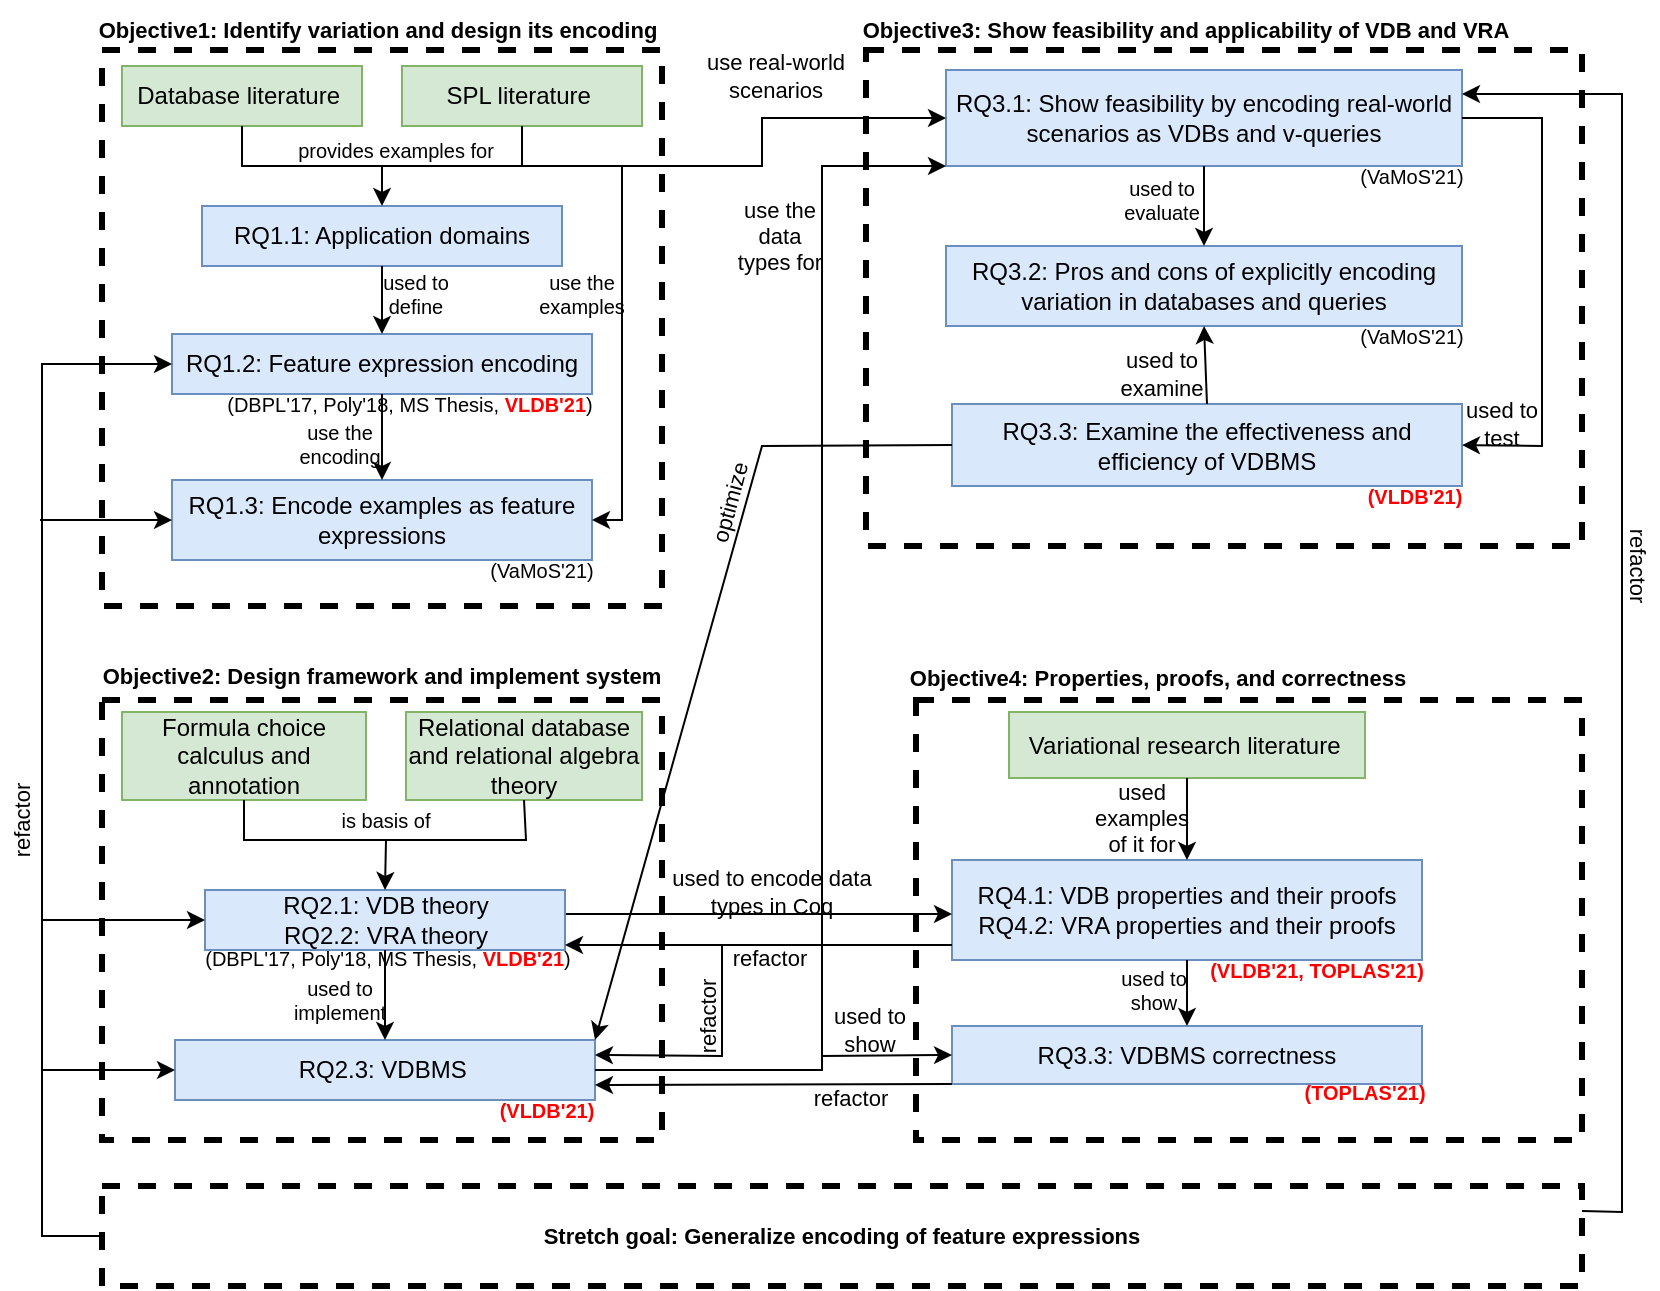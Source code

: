 <mxfile version="13.9.2" type="device"><diagram id="C5RBs43oDa-KdzZeNtuy" name="Page-1"><mxGraphModel dx="898" dy="591" grid="1" gridSize="10" guides="1" tooltips="1" connect="1" arrows="1" fold="1" page="1" pageScale="1" pageWidth="827" pageHeight="1169" math="0" shadow="0"><root><mxCell id="WIyWlLk6GJQsqaUBKTNV-0"/><mxCell id="WIyWlLk6GJQsqaUBKTNV-1" parent="WIyWlLk6GJQsqaUBKTNV-0"/><mxCell id="Ws169OluI7_XO34pGOx2-108" value="&lt;span style=&quot;font-size: 11px ; font-weight: 700&quot;&gt;Stretch goal: Generalize encoding of feature expressions&lt;/span&gt;" style="rounded=0;whiteSpace=wrap;html=1;fontSize=10;dashed=1;glass=0;shadow=0;strokeWidth=3;" vertex="1" parent="WIyWlLk6GJQsqaUBKTNV-1"><mxGeometry x="50" y="640" width="740" height="50" as="geometry"/></mxCell><mxCell id="Ws169OluI7_XO34pGOx2-18" value="" style="rounded=0;whiteSpace=wrap;html=1;fontSize=10;dashed=1;glass=0;shadow=0;strokeWidth=3;" vertex="1" parent="WIyWlLk6GJQsqaUBKTNV-1"><mxGeometry x="50" y="72" width="280" height="278" as="geometry"/></mxCell><mxCell id="Ws169OluI7_XO34pGOx2-0" value="Database literature&amp;nbsp;" style="rounded=0;whiteSpace=wrap;html=1;fillColor=#d5e8d4;strokeColor=#82b366;" vertex="1" parent="WIyWlLk6GJQsqaUBKTNV-1"><mxGeometry x="60" y="80" width="120" height="30" as="geometry"/></mxCell><mxCell id="Ws169OluI7_XO34pGOx2-1" value="SPL literature&amp;nbsp;" style="rounded=0;whiteSpace=wrap;html=1;fillColor=#d5e8d4;strokeColor=#82b366;" vertex="1" parent="WIyWlLk6GJQsqaUBKTNV-1"><mxGeometry x="200" y="80" width="120" height="30" as="geometry"/></mxCell><mxCell id="Ws169OluI7_XO34pGOx2-2" value="RQ1.1: Application domains" style="rounded=0;whiteSpace=wrap;html=1;fillColor=#dae8fc;strokeColor=#6c8ebf;" vertex="1" parent="WIyWlLk6GJQsqaUBKTNV-1"><mxGeometry x="100" y="150" width="180" height="30" as="geometry"/></mxCell><mxCell id="Ws169OluI7_XO34pGOx2-3" value="RQ1.2: Feature expression encoding" style="rounded=0;whiteSpace=wrap;html=1;fillColor=#dae8fc;strokeColor=#6c8ebf;" vertex="1" parent="WIyWlLk6GJQsqaUBKTNV-1"><mxGeometry x="85" y="214" width="210" height="30" as="geometry"/></mxCell><mxCell id="Ws169OluI7_XO34pGOx2-4" value="RQ1.3: Encode examples as&amp;nbsp;feature expressions" style="rounded=0;whiteSpace=wrap;html=1;fillColor=#dae8fc;strokeColor=#6c8ebf;" vertex="1" parent="WIyWlLk6GJQsqaUBKTNV-1"><mxGeometry x="85" y="287" width="210" height="40" as="geometry"/></mxCell><mxCell id="Ws169OluI7_XO34pGOx2-5" value="" style="endArrow=classic;html=1;exitX=0.5;exitY=1;exitDx=0;exitDy=0;entryX=0.5;entryY=0;entryDx=0;entryDy=0;rounded=0;" edge="1" parent="WIyWlLk6GJQsqaUBKTNV-1" source="Ws169OluI7_XO34pGOx2-1" target="Ws169OluI7_XO34pGOx2-2"><mxGeometry width="50" height="50" relative="1" as="geometry"><mxPoint x="390" y="320" as="sourcePoint"/><mxPoint x="440" y="270" as="targetPoint"/><Array as="points"><mxPoint x="260" y="130"/><mxPoint x="190" y="130"/></Array></mxGeometry></mxCell><mxCell id="Ws169OluI7_XO34pGOx2-6" value="" style="endArrow=none;html=1;entryX=0.5;entryY=1;entryDx=0;entryDy=0;rounded=0;" edge="1" parent="WIyWlLk6GJQsqaUBKTNV-1" target="Ws169OluI7_XO34pGOx2-0"><mxGeometry width="50" height="50" relative="1" as="geometry"><mxPoint x="190" y="130" as="sourcePoint"/><mxPoint x="440" y="270" as="targetPoint"/><Array as="points"><mxPoint x="120" y="130"/></Array></mxGeometry></mxCell><mxCell id="Ws169OluI7_XO34pGOx2-7" value="provides examples for" style="text;html=1;strokeColor=none;fillColor=none;align=center;verticalAlign=middle;whiteSpace=wrap;rounded=0;fontSize=10;" vertex="1" parent="WIyWlLk6GJQsqaUBKTNV-1"><mxGeometry x="147" y="112" width="100" height="20" as="geometry"/></mxCell><mxCell id="Ws169OluI7_XO34pGOx2-10" value="" style="endArrow=classic;html=1;fontSize=10;exitX=0.5;exitY=1;exitDx=0;exitDy=0;entryX=0.5;entryY=0;entryDx=0;entryDy=0;" edge="1" parent="WIyWlLk6GJQsqaUBKTNV-1" source="Ws169OluI7_XO34pGOx2-2" target="Ws169OluI7_XO34pGOx2-3"><mxGeometry width="50" height="50" relative="1" as="geometry"><mxPoint x="390" y="280" as="sourcePoint"/><mxPoint x="440" y="230" as="targetPoint"/></mxGeometry></mxCell><mxCell id="Ws169OluI7_XO34pGOx2-11" value="used to define" style="text;html=1;strokeColor=none;fillColor=none;align=center;verticalAlign=middle;whiteSpace=wrap;rounded=0;fontSize=10;" vertex="1" parent="WIyWlLk6GJQsqaUBKTNV-1"><mxGeometry x="187" y="184" width="40" height="20" as="geometry"/></mxCell><mxCell id="Ws169OluI7_XO34pGOx2-13" value="" style="endArrow=classic;html=1;fontSize=10;entryX=1;entryY=0.5;entryDx=0;entryDy=0;rounded=0;" edge="1" parent="WIyWlLk6GJQsqaUBKTNV-1" target="Ws169OluI7_XO34pGOx2-4"><mxGeometry width="50" height="50" relative="1" as="geometry"><mxPoint x="260" y="130" as="sourcePoint"/><mxPoint x="350" y="130" as="targetPoint"/><Array as="points"><mxPoint x="310" y="130"/><mxPoint x="310" y="307"/></Array></mxGeometry></mxCell><mxCell id="Ws169OluI7_XO34pGOx2-14" value="" style="endArrow=classic;html=1;fontSize=10;exitX=0.5;exitY=1;exitDx=0;exitDy=0;" edge="1" parent="WIyWlLk6GJQsqaUBKTNV-1" source="Ws169OluI7_XO34pGOx2-3" target="Ws169OluI7_XO34pGOx2-4"><mxGeometry width="50" height="50" relative="1" as="geometry"><mxPoint x="390" y="260" as="sourcePoint"/><mxPoint x="440" y="210" as="targetPoint"/></mxGeometry></mxCell><mxCell id="Ws169OluI7_XO34pGOx2-15" value="(VaMoS'21)" style="text;html=1;strokeColor=none;fillColor=none;align=center;verticalAlign=middle;whiteSpace=wrap;rounded=0;fontSize=10;" vertex="1" parent="WIyWlLk6GJQsqaUBKTNV-1"><mxGeometry x="245" y="327" width="50" height="10" as="geometry"/></mxCell><mxCell id="Ws169OluI7_XO34pGOx2-16" value="use the encoding" style="text;html=1;strokeColor=none;fillColor=none;align=center;verticalAlign=middle;whiteSpace=wrap;rounded=0;fontSize=10;" vertex="1" parent="WIyWlLk6GJQsqaUBKTNV-1"><mxGeometry x="149" y="259" width="40" height="20" as="geometry"/></mxCell><mxCell id="Ws169OluI7_XO34pGOx2-17" value="use the examples" style="text;html=1;strokeColor=none;fillColor=none;align=center;verticalAlign=middle;whiteSpace=wrap;rounded=0;fontSize=10;" vertex="1" parent="WIyWlLk6GJQsqaUBKTNV-1"><mxGeometry x="270" y="184" width="40" height="20" as="geometry"/></mxCell><mxCell id="Ws169OluI7_XO34pGOx2-19" value="Objective1: Identify variation and design its encoding" style="text;html=1;strokeColor=none;fillColor=none;align=center;verticalAlign=middle;whiteSpace=wrap;rounded=0;shadow=0;glass=0;dashed=1;fontSize=11;fontStyle=1" vertex="1" parent="WIyWlLk6GJQsqaUBKTNV-1"><mxGeometry x="38" y="47" width="300" height="30" as="geometry"/></mxCell><mxCell id="Ws169OluI7_XO34pGOx2-20" value="" style="rounded=0;whiteSpace=wrap;html=1;fontSize=10;dashed=1;glass=0;shadow=0;strokeWidth=3;" vertex="1" parent="WIyWlLk6GJQsqaUBKTNV-1"><mxGeometry x="50" y="397" width="280" height="220" as="geometry"/></mxCell><mxCell id="Ws169OluI7_XO34pGOx2-21" value="Formula choice calculus and&lt;br&gt;annotation" style="rounded=0;whiteSpace=wrap;html=1;fillColor=#d5e8d4;strokeColor=#82b366;" vertex="1" parent="WIyWlLk6GJQsqaUBKTNV-1"><mxGeometry x="60" y="403" width="122" height="44" as="geometry"/></mxCell><mxCell id="Ws169OluI7_XO34pGOx2-22" value="Relational database and relational algebra&lt;br&gt;theory" style="rounded=0;whiteSpace=wrap;html=1;fillColor=#d5e8d4;strokeColor=#82b366;" vertex="1" parent="WIyWlLk6GJQsqaUBKTNV-1"><mxGeometry x="202" y="403" width="118" height="44" as="geometry"/></mxCell><mxCell id="Ws169OluI7_XO34pGOx2-23" value="RQ2.1: VDB theory&lt;br&gt;RQ2.2: VRA theory" style="rounded=0;whiteSpace=wrap;html=1;fillColor=#dae8fc;strokeColor=#6c8ebf;" vertex="1" parent="WIyWlLk6GJQsqaUBKTNV-1"><mxGeometry x="101.5" y="492" width="180" height="30" as="geometry"/></mxCell><mxCell id="Ws169OluI7_XO34pGOx2-24" value="RQ2.3: VDBMS&amp;nbsp;" style="rounded=0;whiteSpace=wrap;html=1;fillColor=#dae8fc;strokeColor=#6c8ebf;" vertex="1" parent="WIyWlLk6GJQsqaUBKTNV-1"><mxGeometry x="86.5" y="567" width="210" height="30" as="geometry"/></mxCell><mxCell id="Ws169OluI7_XO34pGOx2-26" value="" style="endArrow=classic;html=1;exitX=0.5;exitY=1;exitDx=0;exitDy=0;entryX=0.5;entryY=0;entryDx=0;entryDy=0;rounded=0;" edge="1" parent="WIyWlLk6GJQsqaUBKTNV-1" source="Ws169OluI7_XO34pGOx2-22" target="Ws169OluI7_XO34pGOx2-23"><mxGeometry width="50" height="50" relative="1" as="geometry"><mxPoint x="392" y="643" as="sourcePoint"/><mxPoint x="442" y="593" as="targetPoint"/><Array as="points"><mxPoint x="262" y="467"/><mxPoint x="192" y="467"/></Array></mxGeometry></mxCell><mxCell id="Ws169OluI7_XO34pGOx2-27" value="" style="endArrow=none;html=1;entryX=0.5;entryY=1;entryDx=0;entryDy=0;rounded=0;" edge="1" parent="WIyWlLk6GJQsqaUBKTNV-1" target="Ws169OluI7_XO34pGOx2-21"><mxGeometry width="50" height="50" relative="1" as="geometry"><mxPoint x="192" y="467" as="sourcePoint"/><mxPoint x="442" y="593" as="targetPoint"/><Array as="points"><mxPoint x="121" y="467"/></Array></mxGeometry></mxCell><mxCell id="Ws169OluI7_XO34pGOx2-28" value="is basis of" style="text;html=1;strokeColor=none;fillColor=none;align=center;verticalAlign=middle;whiteSpace=wrap;rounded=0;fontSize=10;" vertex="1" parent="WIyWlLk6GJQsqaUBKTNV-1"><mxGeometry x="141.5" y="447" width="100" height="20" as="geometry"/></mxCell><mxCell id="Ws169OluI7_XO34pGOx2-29" value="" style="endArrow=classic;html=1;fontSize=10;exitX=0.5;exitY=1;exitDx=0;exitDy=0;entryX=0.5;entryY=0;entryDx=0;entryDy=0;" edge="1" parent="WIyWlLk6GJQsqaUBKTNV-1" source="Ws169OluI7_XO34pGOx2-23" target="Ws169OluI7_XO34pGOx2-24"><mxGeometry width="50" height="50" relative="1" as="geometry"><mxPoint x="391.5" y="669" as="sourcePoint"/><mxPoint x="441.5" y="619" as="targetPoint"/></mxGeometry></mxCell><mxCell id="Ws169OluI7_XO34pGOx2-30" value="used to implement" style="text;html=1;strokeColor=none;fillColor=none;align=center;verticalAlign=middle;whiteSpace=wrap;rounded=0;fontSize=10;" vertex="1" parent="WIyWlLk6GJQsqaUBKTNV-1"><mxGeometry x="149" y="537" width="40" height="20" as="geometry"/></mxCell><mxCell id="Ws169OluI7_XO34pGOx2-31" value="(VLDB'21)" style="text;html=1;strokeColor=none;fillColor=none;align=center;verticalAlign=middle;whiteSpace=wrap;rounded=0;fontSize=10;fontColor=#FF0000;fontStyle=1" vertex="1" parent="WIyWlLk6GJQsqaUBKTNV-1"><mxGeometry x="248" y="597" width="48.5" height="10" as="geometry"/></mxCell><mxCell id="Ws169OluI7_XO34pGOx2-37" value="Objective2: Design framework and implement system" style="text;html=1;strokeColor=none;fillColor=none;align=center;verticalAlign=middle;whiteSpace=wrap;rounded=0;shadow=0;glass=0;dashed=1;fontSize=11;fontStyle=1" vertex="1" parent="WIyWlLk6GJQsqaUBKTNV-1"><mxGeometry x="40" y="370" width="300" height="30" as="geometry"/></mxCell><mxCell id="Ws169OluI7_XO34pGOx2-38" value="(DBPL'17, Poly'18, MS Thesis, &lt;b&gt;&lt;font color=&quot;#ff0000&quot;&gt;VLDB'21&lt;/font&gt;&lt;/b&gt;)" style="text;html=1;strokeColor=none;fillColor=none;align=center;verticalAlign=middle;whiteSpace=wrap;rounded=0;fontSize=10;" vertex="1" parent="WIyWlLk6GJQsqaUBKTNV-1"><mxGeometry x="100" y="521" width="185.5" height="10" as="geometry"/></mxCell><mxCell id="Ws169OluI7_XO34pGOx2-40" value="" style="rounded=0;whiteSpace=wrap;html=1;fontSize=10;dashed=1;glass=0;shadow=0;strokeWidth=3;" vertex="1" parent="WIyWlLk6GJQsqaUBKTNV-1"><mxGeometry x="432" y="72" width="358" height="248" as="geometry"/></mxCell><mxCell id="Ws169OluI7_XO34pGOx2-43" value="RQ3.1: Show feasibility by encoding real-world scenarios as VDBs and v-queries" style="rounded=0;whiteSpace=wrap;html=1;fillColor=#dae8fc;strokeColor=#6c8ebf;" vertex="1" parent="WIyWlLk6GJQsqaUBKTNV-1"><mxGeometry x="472" y="82" width="258" height="48" as="geometry"/></mxCell><mxCell id="Ws169OluI7_XO34pGOx2-44" value="RQ3.2: Pros and cons of explicitly encoding variation in databases and queries" style="rounded=0;whiteSpace=wrap;html=1;fillColor=#dae8fc;strokeColor=#6c8ebf;" vertex="1" parent="WIyWlLk6GJQsqaUBKTNV-1"><mxGeometry x="472" y="170" width="258" height="40" as="geometry"/></mxCell><mxCell id="Ws169OluI7_XO34pGOx2-45" value="RQ3.3: Examine the effectiveness and efficiency of VDBMS" style="rounded=0;whiteSpace=wrap;html=1;fillColor=#dae8fc;strokeColor=#6c8ebf;" vertex="1" parent="WIyWlLk6GJQsqaUBKTNV-1"><mxGeometry x="475" y="249" width="255" height="41" as="geometry"/></mxCell><mxCell id="Ws169OluI7_XO34pGOx2-49" value="" style="endArrow=classic;html=1;fontSize=10;exitX=0.5;exitY=1;exitDx=0;exitDy=0;entryX=0.5;entryY=0;entryDx=0;entryDy=0;" edge="1" parent="WIyWlLk6GJQsqaUBKTNV-1" source="Ws169OluI7_XO34pGOx2-43" target="Ws169OluI7_XO34pGOx2-44"><mxGeometry width="50" height="50" relative="1" as="geometry"><mxPoint x="772" y="280" as="sourcePoint"/><mxPoint x="822" y="230" as="targetPoint"/></mxGeometry></mxCell><mxCell id="Ws169OluI7_XO34pGOx2-50" value="used to evaluate" style="text;html=1;strokeColor=none;fillColor=none;align=center;verticalAlign=middle;whiteSpace=wrap;rounded=0;fontSize=10;" vertex="1" parent="WIyWlLk6GJQsqaUBKTNV-1"><mxGeometry x="560" y="137" width="40" height="20" as="geometry"/></mxCell><mxCell id="Ws169OluI7_XO34pGOx2-57" value="Objective3: Show feasibility and applicability of VDB and VRA" style="text;html=1;strokeColor=none;fillColor=none;align=center;verticalAlign=middle;whiteSpace=wrap;rounded=0;shadow=0;glass=0;dashed=1;fontSize=11;fontStyle=1" vertex="1" parent="WIyWlLk6GJQsqaUBKTNV-1"><mxGeometry x="427" y="47" width="330" height="30" as="geometry"/></mxCell><mxCell id="Ws169OluI7_XO34pGOx2-60" value="" style="endArrow=classic;html=1;fontSize=11;fontColor=#FF0000;entryX=0;entryY=0.5;entryDx=0;entryDy=0;rounded=0;" edge="1" parent="WIyWlLk6GJQsqaUBKTNV-1" target="Ws169OluI7_XO34pGOx2-43"><mxGeometry width="50" height="50" relative="1" as="geometry"><mxPoint x="310" y="130" as="sourcePoint"/><mxPoint x="440" y="310" as="targetPoint"/><Array as="points"><mxPoint x="380" y="130"/><mxPoint x="380" y="106"/></Array></mxGeometry></mxCell><mxCell id="Ws169OluI7_XO34pGOx2-61" value="use real-world scenarios" style="text;html=1;strokeColor=none;fillColor=none;align=center;verticalAlign=middle;whiteSpace=wrap;rounded=0;shadow=0;glass=0;dashed=1;fontSize=11;" vertex="1" parent="WIyWlLk6GJQsqaUBKTNV-1"><mxGeometry x="347" y="75" width="80" height="20" as="geometry"/></mxCell><mxCell id="Ws169OluI7_XO34pGOx2-62" value="" style="endArrow=classic;html=1;fontSize=11;fontColor=#000000;rounded=0;exitX=1;exitY=0.5;exitDx=0;exitDy=0;entryX=0;entryY=1;entryDx=0;entryDy=0;" edge="1" parent="WIyWlLk6GJQsqaUBKTNV-1" source="Ws169OluI7_XO34pGOx2-24" target="Ws169OluI7_XO34pGOx2-43"><mxGeometry width="50" height="50" relative="1" as="geometry"><mxPoint x="390" y="370" as="sourcePoint"/><mxPoint x="440" y="320" as="targetPoint"/><Array as="points"><mxPoint x="410" y="582"/><mxPoint x="410" y="130"/></Array></mxGeometry></mxCell><mxCell id="Ws169OluI7_XO34pGOx2-63" value="use the data types for" style="text;html=1;strokeColor=none;fillColor=none;align=center;verticalAlign=middle;whiteSpace=wrap;rounded=0;shadow=0;glass=0;dashed=1;fontSize=11;fontColor=#000000;" vertex="1" parent="WIyWlLk6GJQsqaUBKTNV-1"><mxGeometry x="364" y="155" width="50" height="20" as="geometry"/></mxCell><mxCell id="Ws169OluI7_XO34pGOx2-64" value="(VaMoS'21)" style="text;html=1;strokeColor=none;fillColor=none;align=center;verticalAlign=middle;whiteSpace=wrap;rounded=0;fontSize=10;" vertex="1" parent="WIyWlLk6GJQsqaUBKTNV-1"><mxGeometry x="680" y="130" width="50" height="10" as="geometry"/></mxCell><mxCell id="Ws169OluI7_XO34pGOx2-66" value="(VaMoS'21)" style="text;html=1;strokeColor=none;fillColor=none;align=center;verticalAlign=middle;whiteSpace=wrap;rounded=0;fontSize=10;" vertex="1" parent="WIyWlLk6GJQsqaUBKTNV-1"><mxGeometry x="680" y="210" width="50" height="10" as="geometry"/></mxCell><mxCell id="Ws169OluI7_XO34pGOx2-67" value="(VLDB'21)" style="text;html=1;strokeColor=none;fillColor=none;align=center;verticalAlign=middle;whiteSpace=wrap;rounded=0;fontSize=10;fontColor=#FF0000;fontStyle=1" vertex="1" parent="WIyWlLk6GJQsqaUBKTNV-1"><mxGeometry x="681.5" y="290" width="48.5" height="10" as="geometry"/></mxCell><mxCell id="Ws169OluI7_XO34pGOx2-68" value="" style="endArrow=classic;html=1;fontSize=11;fontColor=#000000;rounded=0;exitX=1;exitY=0.5;exitDx=0;exitDy=0;entryX=1;entryY=0.5;entryDx=0;entryDy=0;" edge="1" parent="WIyWlLk6GJQsqaUBKTNV-1" source="Ws169OluI7_XO34pGOx2-43" target="Ws169OluI7_XO34pGOx2-45"><mxGeometry width="50" height="50" relative="1" as="geometry"><mxPoint x="390" y="280" as="sourcePoint"/><mxPoint x="440" y="230" as="targetPoint"/><Array as="points"><mxPoint x="770" y="106"/><mxPoint x="770" y="270"/></Array></mxGeometry></mxCell><mxCell id="Ws169OluI7_XO34pGOx2-69" value="used to test" style="text;html=1;strokeColor=none;fillColor=none;align=center;verticalAlign=middle;whiteSpace=wrap;rounded=0;shadow=0;glass=0;dashed=1;fontSize=11;fontColor=#000000;" vertex="1" parent="WIyWlLk6GJQsqaUBKTNV-1"><mxGeometry x="730" y="249" width="40" height="20" as="geometry"/></mxCell><mxCell id="Ws169OluI7_XO34pGOx2-71" value="" style="endArrow=classic;html=1;fontSize=11;fontColor=#000000;exitX=0.5;exitY=0;exitDx=0;exitDy=0;entryX=0.5;entryY=1;entryDx=0;entryDy=0;" edge="1" parent="WIyWlLk6GJQsqaUBKTNV-1" source="Ws169OluI7_XO34pGOx2-45" target="Ws169OluI7_XO34pGOx2-44"><mxGeometry width="50" height="50" relative="1" as="geometry"><mxPoint x="390" y="270" as="sourcePoint"/><mxPoint x="440" y="220" as="targetPoint"/></mxGeometry></mxCell><mxCell id="Ws169OluI7_XO34pGOx2-72" value="used to examine" style="text;html=1;strokeColor=none;fillColor=none;align=center;verticalAlign=middle;whiteSpace=wrap;rounded=0;shadow=0;glass=0;dashed=1;fontSize=11;fontColor=#000000;" vertex="1" parent="WIyWlLk6GJQsqaUBKTNV-1"><mxGeometry x="560" y="224" width="40" height="20" as="geometry"/></mxCell><mxCell id="Ws169OluI7_XO34pGOx2-73" value="" style="rounded=0;whiteSpace=wrap;html=1;fontSize=10;dashed=1;glass=0;shadow=0;strokeWidth=3;" vertex="1" parent="WIyWlLk6GJQsqaUBKTNV-1"><mxGeometry x="457" y="397" width="333" height="220" as="geometry"/></mxCell><mxCell id="Ws169OluI7_XO34pGOx2-76" value="RQ4.1: VDB properties and their proofs&lt;br&gt;RQ4.2: VRA properties and their proofs" style="rounded=0;whiteSpace=wrap;html=1;fillColor=#dae8fc;strokeColor=#6c8ebf;" vertex="1" parent="WIyWlLk6GJQsqaUBKTNV-1"><mxGeometry x="475" y="477" width="235" height="50" as="geometry"/></mxCell><mxCell id="Ws169OluI7_XO34pGOx2-77" value="RQ3.3: VDBMS correctness" style="rounded=0;whiteSpace=wrap;html=1;fillColor=#dae8fc;strokeColor=#6c8ebf;" vertex="1" parent="WIyWlLk6GJQsqaUBKTNV-1"><mxGeometry x="475" y="560" width="235" height="29" as="geometry"/></mxCell><mxCell id="Ws169OluI7_XO34pGOx2-81" value="" style="endArrow=classic;html=1;fontSize=10;exitX=0.5;exitY=1;exitDx=0;exitDy=0;entryX=0.5;entryY=0;entryDx=0;entryDy=0;" edge="1" parent="WIyWlLk6GJQsqaUBKTNV-1" source="Ws169OluI7_XO34pGOx2-76" target="Ws169OluI7_XO34pGOx2-77"><mxGeometry width="50" height="50" relative="1" as="geometry"><mxPoint x="793.5" y="736" as="sourcePoint"/><mxPoint x="843.5" y="686" as="targetPoint"/></mxGeometry></mxCell><mxCell id="Ws169OluI7_XO34pGOx2-82" value="used to show" style="text;html=1;strokeColor=none;fillColor=none;align=center;verticalAlign=middle;whiteSpace=wrap;rounded=0;fontSize=10;" vertex="1" parent="WIyWlLk6GJQsqaUBKTNV-1"><mxGeometry x="556" y="532" width="40" height="20" as="geometry"/></mxCell><mxCell id="Ws169OluI7_XO34pGOx2-83" value="(TOPLAS'21)" style="text;html=1;strokeColor=none;fillColor=none;align=center;verticalAlign=middle;whiteSpace=wrap;rounded=0;fontSize=10;fontColor=#FF0000;fontStyle=1" vertex="1" parent="WIyWlLk6GJQsqaUBKTNV-1"><mxGeometry x="657" y="588" width="48.5" height="10" as="geometry"/></mxCell><mxCell id="Ws169OluI7_XO34pGOx2-85" value="Objective4: Properties, proofs, and correctness" style="text;html=1;strokeColor=none;fillColor=none;align=center;verticalAlign=middle;whiteSpace=wrap;rounded=0;shadow=0;glass=0;dashed=1;fontSize=11;fontStyle=1" vertex="1" parent="WIyWlLk6GJQsqaUBKTNV-1"><mxGeometry x="446" y="371" width="264" height="30" as="geometry"/></mxCell><mxCell id="Ws169OluI7_XO34pGOx2-86" value="(VLDB'21, TOPLAS'21)" style="text;html=1;strokeColor=none;fillColor=none;align=center;verticalAlign=middle;whiteSpace=wrap;rounded=0;fontSize=10;fontColor=#FF0000;fontStyle=1" vertex="1" parent="WIyWlLk6GJQsqaUBKTNV-1"><mxGeometry x="603" y="527" width="108.5" height="10" as="geometry"/></mxCell><mxCell id="Ws169OluI7_XO34pGOx2-89" value="Variational research literature&amp;nbsp;" style="rounded=0;whiteSpace=wrap;html=1;fillColor=#d5e8d4;strokeColor=#82b366;" vertex="1" parent="WIyWlLk6GJQsqaUBKTNV-1"><mxGeometry x="503.5" y="403" width="178" height="33" as="geometry"/></mxCell><mxCell id="Ws169OluI7_XO34pGOx2-90" value="" style="endArrow=classic;html=1;fontSize=11;fontColor=#000000;exitX=0.5;exitY=1;exitDx=0;exitDy=0;entryX=0.5;entryY=0;entryDx=0;entryDy=0;" edge="1" parent="WIyWlLk6GJQsqaUBKTNV-1" source="Ws169OluI7_XO34pGOx2-89" target="Ws169OluI7_XO34pGOx2-76"><mxGeometry width="50" height="50" relative="1" as="geometry"><mxPoint x="390" y="600" as="sourcePoint"/><mxPoint x="440" y="550" as="targetPoint"/></mxGeometry></mxCell><mxCell id="Ws169OluI7_XO34pGOx2-91" value="used examples of it for" style="text;html=1;strokeColor=none;fillColor=none;align=center;verticalAlign=middle;whiteSpace=wrap;rounded=0;shadow=0;glass=0;dashed=1;fontSize=11;fontColor=#000000;" vertex="1" parent="WIyWlLk6GJQsqaUBKTNV-1"><mxGeometry x="550" y="446" width="40" height="20" as="geometry"/></mxCell><mxCell id="Ws169OluI7_XO34pGOx2-92" value="" style="endArrow=classic;html=1;fontSize=11;fontColor=#000000;entryX=0;entryY=0.5;entryDx=0;entryDy=0;" edge="1" parent="WIyWlLk6GJQsqaUBKTNV-1" target="Ws169OluI7_XO34pGOx2-77"><mxGeometry width="50" height="50" relative="1" as="geometry"><mxPoint x="410" y="575" as="sourcePoint"/><mxPoint x="440" y="540" as="targetPoint"/></mxGeometry></mxCell><mxCell id="Ws169OluI7_XO34pGOx2-93" value="used to show" style="text;html=1;strokeColor=none;fillColor=none;align=center;verticalAlign=middle;whiteSpace=wrap;rounded=0;shadow=0;glass=0;dashed=1;fontSize=11;fontColor=#000000;" vertex="1" parent="WIyWlLk6GJQsqaUBKTNV-1"><mxGeometry x="414" y="552" width="40" height="20" as="geometry"/></mxCell><mxCell id="Ws169OluI7_XO34pGOx2-94" value="refactor&amp;nbsp;" style="text;html=1;strokeColor=none;fillColor=none;align=center;verticalAlign=middle;whiteSpace=wrap;rounded=0;shadow=0;glass=0;dashed=1;fontSize=11;fontColor=#000000;" vertex="1" parent="WIyWlLk6GJQsqaUBKTNV-1"><mxGeometry x="406" y="586" width="40" height="20" as="geometry"/></mxCell><mxCell id="Ws169OluI7_XO34pGOx2-97" value="" style="endArrow=classic;html=1;fontSize=11;fontColor=#000000;exitX=0;exitY=1;exitDx=0;exitDy=0;rounded=0;entryX=1;entryY=0.75;entryDx=0;entryDy=0;" edge="1" parent="WIyWlLk6GJQsqaUBKTNV-1" source="Ws169OluI7_XO34pGOx2-77" target="Ws169OluI7_XO34pGOx2-24"><mxGeometry width="50" height="50" relative="1" as="geometry"><mxPoint x="390" y="580" as="sourcePoint"/><mxPoint x="440" y="530" as="targetPoint"/></mxGeometry></mxCell><mxCell id="Ws169OluI7_XO34pGOx2-99" value="" style="endArrow=classic;html=1;fontSize=11;fontColor=#000000;entryX=0;entryY=0.5;entryDx=0;entryDy=0;" edge="1" parent="WIyWlLk6GJQsqaUBKTNV-1"><mxGeometry width="50" height="50" relative="1" as="geometry"><mxPoint x="282" y="504" as="sourcePoint"/><mxPoint x="475" y="504" as="targetPoint"/></mxGeometry></mxCell><mxCell id="Ws169OluI7_XO34pGOx2-100" value="used to encode data types in Coq" style="text;html=1;strokeColor=none;fillColor=none;align=center;verticalAlign=middle;whiteSpace=wrap;rounded=0;shadow=0;glass=0;dashed=1;fontSize=11;fontColor=#000000;" vertex="1" parent="WIyWlLk6GJQsqaUBKTNV-1"><mxGeometry x="330" y="492" width="110" height="2" as="geometry"/></mxCell><mxCell id="Ws169OluI7_XO34pGOx2-101" value="" style="endArrow=classic;html=1;fontSize=11;fontColor=#000000;exitX=0;exitY=0.75;exitDx=0;exitDy=0;entryX=1;entryY=0.75;entryDx=0;entryDy=0;" edge="1" parent="WIyWlLk6GJQsqaUBKTNV-1"><mxGeometry width="50" height="50" relative="1" as="geometry"><mxPoint x="475" y="519.5" as="sourcePoint"/><mxPoint x="281.5" y="519.5" as="targetPoint"/></mxGeometry></mxCell><mxCell id="Ws169OluI7_XO34pGOx2-102" value="refactor" style="text;html=1;strokeColor=none;fillColor=none;align=center;verticalAlign=middle;whiteSpace=wrap;rounded=0;shadow=0;glass=0;dashed=1;fontSize=11;fontColor=#000000;" vertex="1" parent="WIyWlLk6GJQsqaUBKTNV-1"><mxGeometry x="364" y="516" width="40" height="20" as="geometry"/></mxCell><mxCell id="Ws169OluI7_XO34pGOx2-103" value="" style="endArrow=classic;html=1;fontSize=11;fontColor=#000000;entryX=1;entryY=0.25;entryDx=0;entryDy=0;rounded=0;" edge="1" parent="WIyWlLk6GJQsqaUBKTNV-1" target="Ws169OluI7_XO34pGOx2-24"><mxGeometry width="50" height="50" relative="1" as="geometry"><mxPoint x="360" y="520" as="sourcePoint"/><mxPoint x="440" y="510" as="targetPoint"/><Array as="points"><mxPoint x="360" y="575"/></Array></mxGeometry></mxCell><mxCell id="Ws169OluI7_XO34pGOx2-106" value="refactor" style="text;html=1;strokeColor=none;fillColor=none;align=center;verticalAlign=middle;whiteSpace=wrap;rounded=0;shadow=0;glass=0;dashed=1;fontSize=11;fontColor=#000000;rotation=-90;" vertex="1" parent="WIyWlLk6GJQsqaUBKTNV-1"><mxGeometry x="333" y="545" width="40" height="20" as="geometry"/></mxCell><mxCell id="Ws169OluI7_XO34pGOx2-109" value="" style="endArrow=classic;html=1;fontSize=11;fontColor=#000000;rounded=0;exitX=0;exitY=0.5;exitDx=0;exitDy=0;entryX=0;entryY=0.5;entryDx=0;entryDy=0;" edge="1" parent="WIyWlLk6GJQsqaUBKTNV-1" source="Ws169OluI7_XO34pGOx2-108" target="Ws169OluI7_XO34pGOx2-3"><mxGeometry width="50" height="50" relative="1" as="geometry"><mxPoint x="310" y="500" as="sourcePoint"/><mxPoint x="30" y="320" as="targetPoint"/><Array as="points"><mxPoint x="20" y="665"/><mxPoint x="20" y="229"/></Array></mxGeometry></mxCell><mxCell id="Ws169OluI7_XO34pGOx2-110" value="refactor" style="text;html=1;strokeColor=none;fillColor=none;align=center;verticalAlign=middle;whiteSpace=wrap;rounded=0;shadow=0;glass=0;fontSize=11;fontColor=#000000;rotation=-90;" vertex="1" parent="WIyWlLk6GJQsqaUBKTNV-1"><mxGeometry x="-10" y="447" width="40" height="20" as="geometry"/></mxCell><mxCell id="Ws169OluI7_XO34pGOx2-112" value="" style="endArrow=classic;html=1;fontSize=11;fontColor=#000000;rounded=0;entryX=0;entryY=0.5;entryDx=0;entryDy=0;" edge="1" parent="WIyWlLk6GJQsqaUBKTNV-1" target="Ws169OluI7_XO34pGOx2-23"><mxGeometry width="50" height="50" relative="1" as="geometry"><mxPoint x="20" y="507" as="sourcePoint"/><mxPoint x="270" y="430" as="targetPoint"/></mxGeometry></mxCell><mxCell id="Ws169OluI7_XO34pGOx2-113" value="" style="endArrow=classic;html=1;fontSize=11;fontColor=#000000;rounded=0;entryX=0;entryY=0.5;entryDx=0;entryDy=0;" edge="1" parent="WIyWlLk6GJQsqaUBKTNV-1" target="Ws169OluI7_XO34pGOx2-4"><mxGeometry width="50" height="50" relative="1" as="geometry"><mxPoint x="19" y="307" as="sourcePoint"/><mxPoint x="80" y="307" as="targetPoint"/></mxGeometry></mxCell><mxCell id="Ws169OluI7_XO34pGOx2-114" value="" style="endArrow=classic;html=1;fontSize=11;fontColor=#000000;rounded=0;entryX=0;entryY=0.5;entryDx=0;entryDy=0;" edge="1" parent="WIyWlLk6GJQsqaUBKTNV-1" target="Ws169OluI7_XO34pGOx2-24"><mxGeometry width="50" height="50" relative="1" as="geometry"><mxPoint x="20" y="582" as="sourcePoint"/><mxPoint x="101.5" y="584" as="targetPoint"/></mxGeometry></mxCell><mxCell id="Ws169OluI7_XO34pGOx2-115" value="" style="endArrow=classic;html=1;fontSize=11;fontColor=#000000;rounded=0;entryX=1;entryY=0.25;entryDx=0;entryDy=0;exitX=1;exitY=0.25;exitDx=0;exitDy=0;" edge="1" parent="WIyWlLk6GJQsqaUBKTNV-1" source="Ws169OluI7_XO34pGOx2-108" target="Ws169OluI7_XO34pGOx2-43"><mxGeometry width="50" height="50" relative="1" as="geometry"><mxPoint x="470" y="480" as="sourcePoint"/><mxPoint x="520" y="430" as="targetPoint"/><Array as="points"><mxPoint x="810" y="653"/><mxPoint x="810" y="94"/></Array></mxGeometry></mxCell><mxCell id="Ws169OluI7_XO34pGOx2-117" value="refactor" style="text;html=1;strokeColor=none;fillColor=none;align=center;verticalAlign=middle;whiteSpace=wrap;rounded=0;shadow=0;glass=0;dashed=1;fontSize=11;fontColor=#000000;rotation=90;" vertex="1" parent="WIyWlLk6GJQsqaUBKTNV-1"><mxGeometry x="798" y="320" width="40" height="20" as="geometry"/></mxCell><mxCell id="Ws169OluI7_XO34pGOx2-118" value="" style="endArrow=classic;html=1;fontSize=11;fontColor=#000000;exitX=0;exitY=0.5;exitDx=0;exitDy=0;entryX=1;entryY=0;entryDx=0;entryDy=0;rounded=0;" edge="1" parent="WIyWlLk6GJQsqaUBKTNV-1" source="Ws169OluI7_XO34pGOx2-45" target="Ws169OluI7_XO34pGOx2-24"><mxGeometry width="50" height="50" relative="1" as="geometry"><mxPoint x="340" y="490" as="sourcePoint"/><mxPoint x="390" y="440" as="targetPoint"/><Array as="points"><mxPoint x="380" y="270"/></Array></mxGeometry></mxCell><mxCell id="Ws169OluI7_XO34pGOx2-119" value="optimize" style="text;html=1;strokeColor=none;fillColor=none;align=center;verticalAlign=middle;whiteSpace=wrap;rounded=0;shadow=0;glass=0;fontSize=11;fontColor=#000000;rotation=-75;" vertex="1" parent="WIyWlLk6GJQsqaUBKTNV-1"><mxGeometry x="344" y="288" width="40" height="20" as="geometry"/></mxCell><mxCell id="Ws169OluI7_XO34pGOx2-120" value="(DBPL'17, Poly'18, MS Thesis, &lt;font color=&quot;#ff0000&quot; style=&quot;font-weight: bold&quot;&gt;VLDB'21&lt;/font&gt;)" style="text;html=1;strokeColor=none;fillColor=none;align=center;verticalAlign=middle;whiteSpace=wrap;rounded=0;fontSize=10;" vertex="1" parent="WIyWlLk6GJQsqaUBKTNV-1"><mxGeometry x="110.5" y="244" width="185.5" height="10" as="geometry"/></mxCell></root></mxGraphModel></diagram></mxfile>